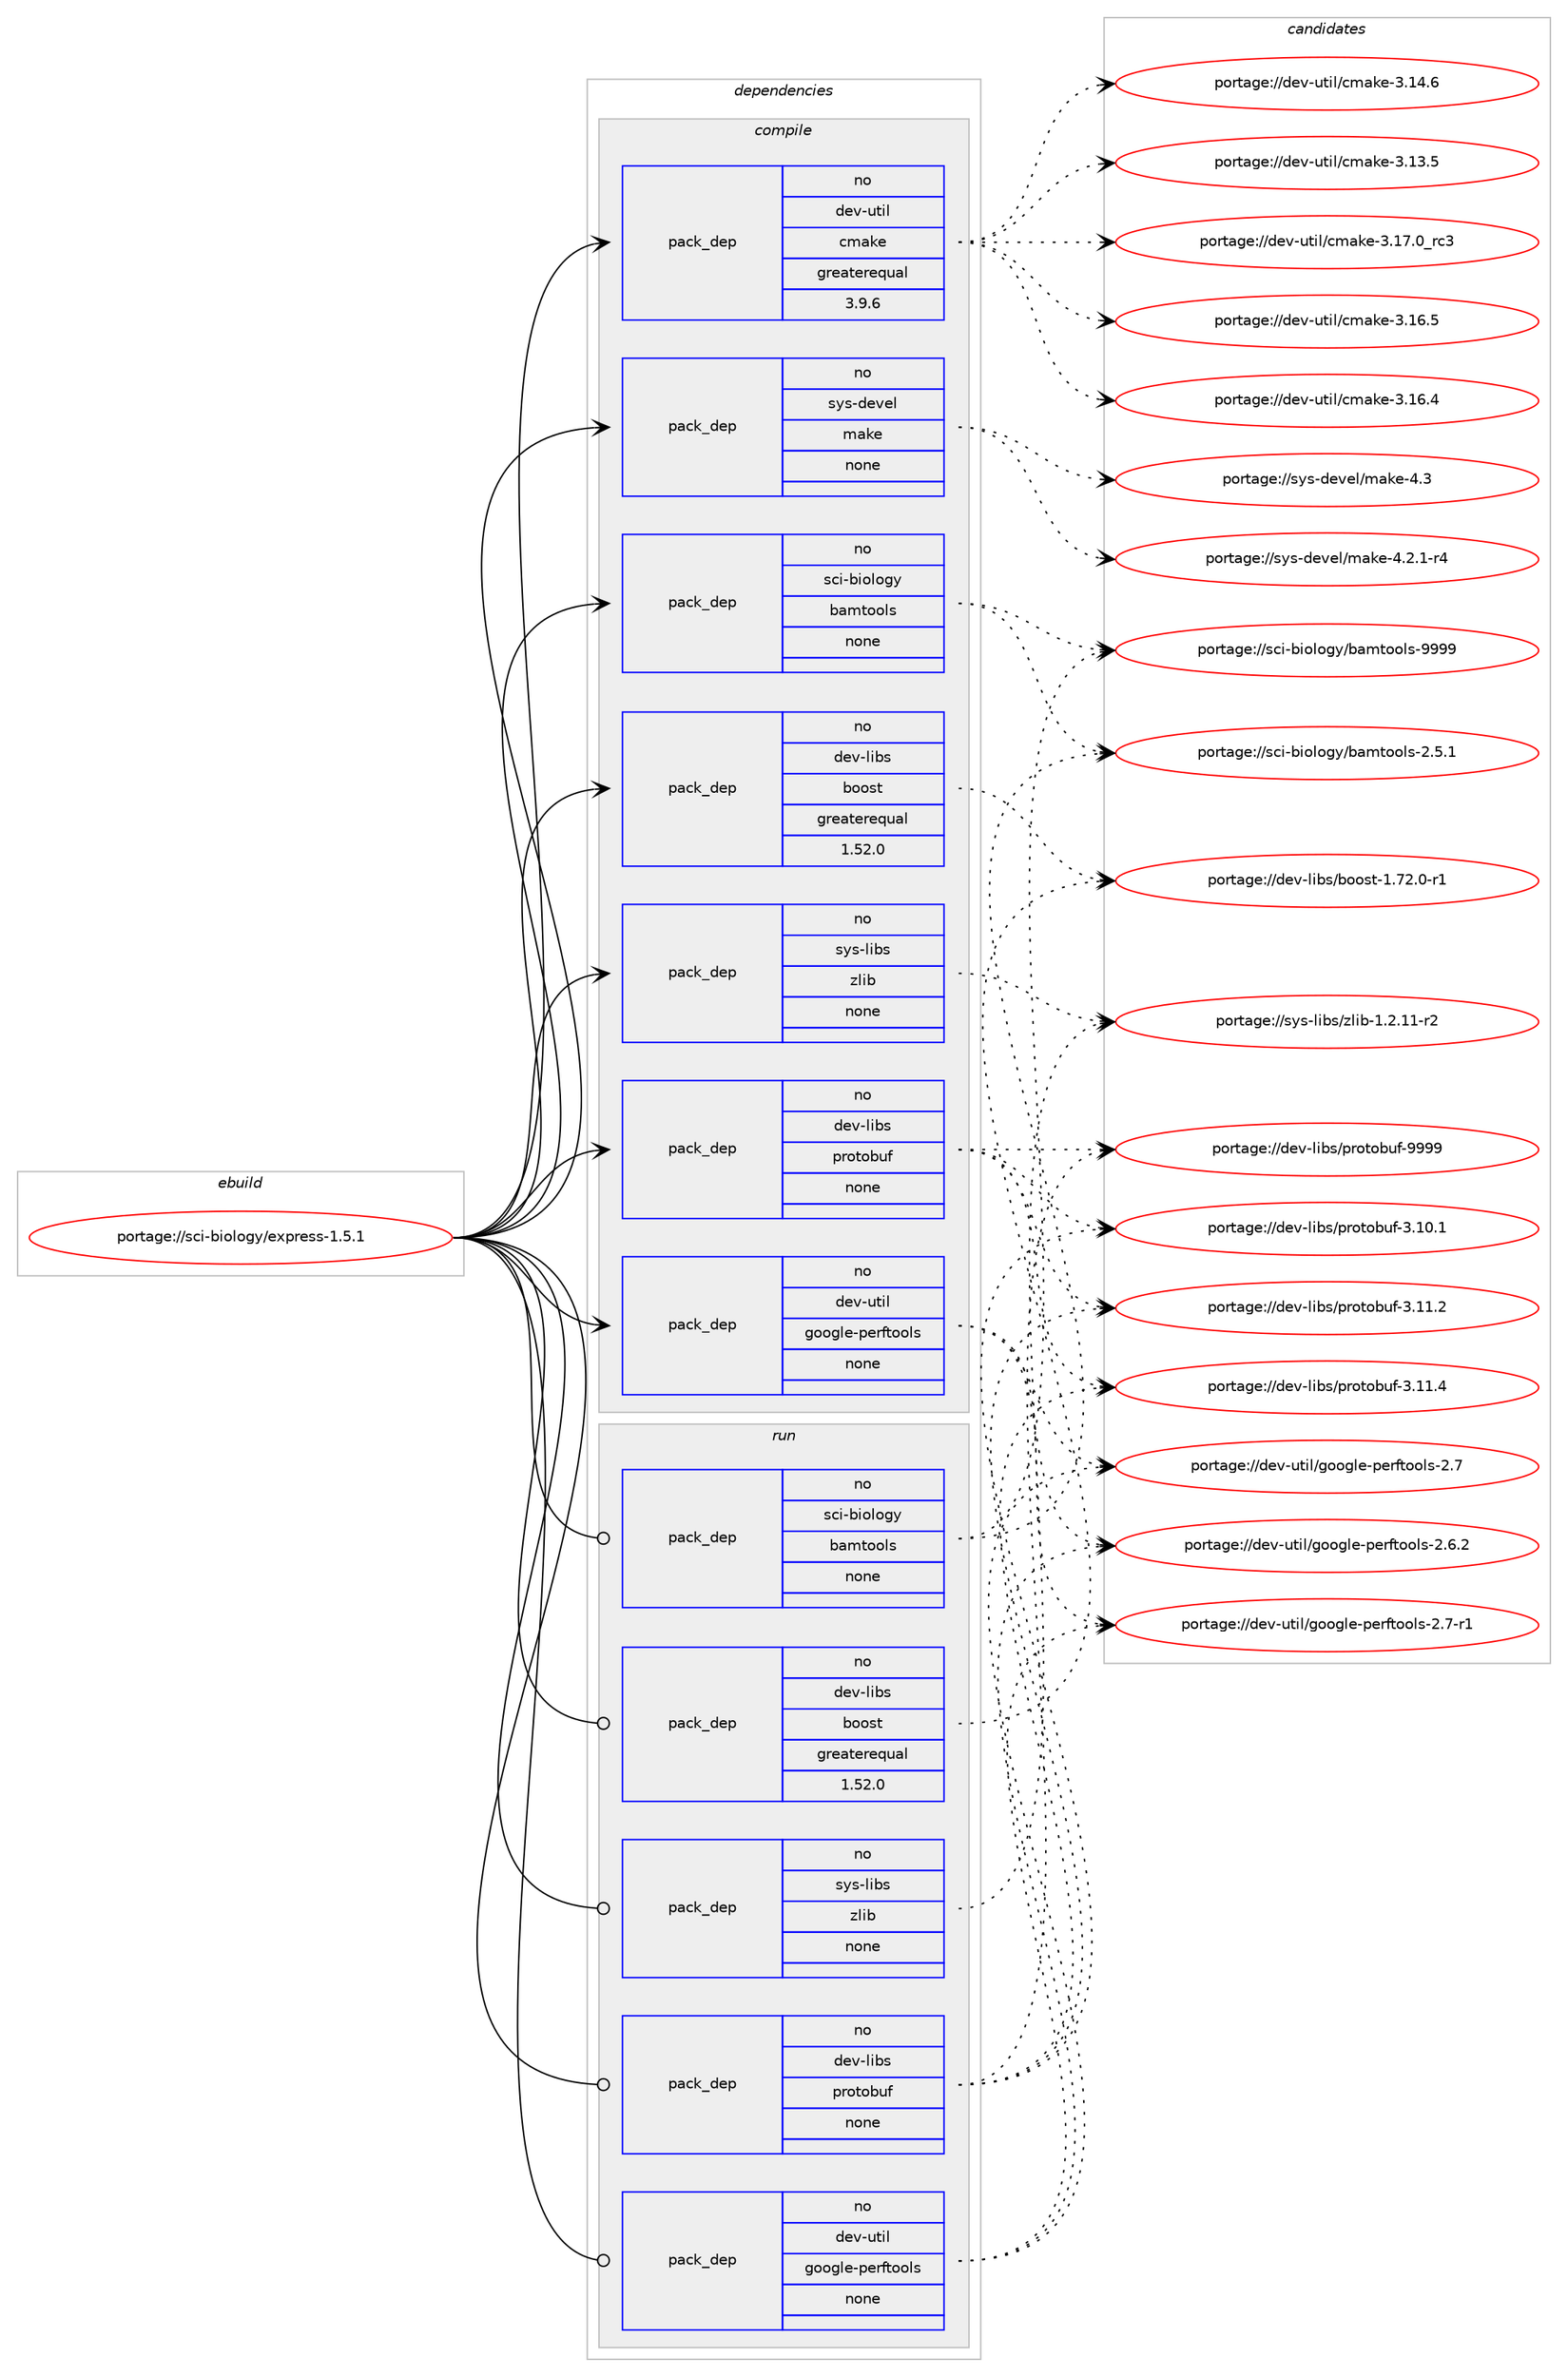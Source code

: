 digraph prolog {

# *************
# Graph options
# *************

newrank=true;
concentrate=true;
compound=true;
graph [rankdir=LR,fontname=Helvetica,fontsize=10,ranksep=1.5];#, ranksep=2.5, nodesep=0.2];
edge  [arrowhead=vee];
node  [fontname=Helvetica,fontsize=10];

# **********
# The ebuild
# **********

subgraph cluster_leftcol {
color=gray;
rank=same;
label=<<i>ebuild</i>>;
id [label="portage://sci-biology/express-1.5.1", color=red, width=4, href="../sci-biology/express-1.5.1.svg"];
}

# ****************
# The dependencies
# ****************

subgraph cluster_midcol {
color=gray;
label=<<i>dependencies</i>>;
subgraph cluster_compile {
fillcolor="#eeeeee";
style=filled;
label=<<i>compile</i>>;
subgraph pack34386 {
dependency42958 [label=<<TABLE BORDER="0" CELLBORDER="1" CELLSPACING="0" CELLPADDING="4" WIDTH="220"><TR><TD ROWSPAN="6" CELLPADDING="30">pack_dep</TD></TR><TR><TD WIDTH="110">no</TD></TR><TR><TD>dev-libs</TD></TR><TR><TD>boost</TD></TR><TR><TD>greaterequal</TD></TR><TR><TD>1.52.0</TD></TR></TABLE>>, shape=none, color=blue];
}
id:e -> dependency42958:w [weight=20,style="solid",arrowhead="vee"];
subgraph pack34387 {
dependency42959 [label=<<TABLE BORDER="0" CELLBORDER="1" CELLSPACING="0" CELLPADDING="4" WIDTH="220"><TR><TD ROWSPAN="6" CELLPADDING="30">pack_dep</TD></TR><TR><TD WIDTH="110">no</TD></TR><TR><TD>dev-libs</TD></TR><TR><TD>protobuf</TD></TR><TR><TD>none</TD></TR><TR><TD></TD></TR></TABLE>>, shape=none, color=blue];
}
id:e -> dependency42959:w [weight=20,style="solid",arrowhead="vee"];
subgraph pack34388 {
dependency42960 [label=<<TABLE BORDER="0" CELLBORDER="1" CELLSPACING="0" CELLPADDING="4" WIDTH="220"><TR><TD ROWSPAN="6" CELLPADDING="30">pack_dep</TD></TR><TR><TD WIDTH="110">no</TD></TR><TR><TD>dev-util</TD></TR><TR><TD>cmake</TD></TR><TR><TD>greaterequal</TD></TR><TR><TD>3.9.6</TD></TR></TABLE>>, shape=none, color=blue];
}
id:e -> dependency42960:w [weight=20,style="solid",arrowhead="vee"];
subgraph pack34389 {
dependency42961 [label=<<TABLE BORDER="0" CELLBORDER="1" CELLSPACING="0" CELLPADDING="4" WIDTH="220"><TR><TD ROWSPAN="6" CELLPADDING="30">pack_dep</TD></TR><TR><TD WIDTH="110">no</TD></TR><TR><TD>dev-util</TD></TR><TR><TD>google-perftools</TD></TR><TR><TD>none</TD></TR><TR><TD></TD></TR></TABLE>>, shape=none, color=blue];
}
id:e -> dependency42961:w [weight=20,style="solid",arrowhead="vee"];
subgraph pack34390 {
dependency42962 [label=<<TABLE BORDER="0" CELLBORDER="1" CELLSPACING="0" CELLPADDING="4" WIDTH="220"><TR><TD ROWSPAN="6" CELLPADDING="30">pack_dep</TD></TR><TR><TD WIDTH="110">no</TD></TR><TR><TD>sci-biology</TD></TR><TR><TD>bamtools</TD></TR><TR><TD>none</TD></TR><TR><TD></TD></TR></TABLE>>, shape=none, color=blue];
}
id:e -> dependency42962:w [weight=20,style="solid",arrowhead="vee"];
subgraph pack34391 {
dependency42963 [label=<<TABLE BORDER="0" CELLBORDER="1" CELLSPACING="0" CELLPADDING="4" WIDTH="220"><TR><TD ROWSPAN="6" CELLPADDING="30">pack_dep</TD></TR><TR><TD WIDTH="110">no</TD></TR><TR><TD>sys-devel</TD></TR><TR><TD>make</TD></TR><TR><TD>none</TD></TR><TR><TD></TD></TR></TABLE>>, shape=none, color=blue];
}
id:e -> dependency42963:w [weight=20,style="solid",arrowhead="vee"];
subgraph pack34392 {
dependency42964 [label=<<TABLE BORDER="0" CELLBORDER="1" CELLSPACING="0" CELLPADDING="4" WIDTH="220"><TR><TD ROWSPAN="6" CELLPADDING="30">pack_dep</TD></TR><TR><TD WIDTH="110">no</TD></TR><TR><TD>sys-libs</TD></TR><TR><TD>zlib</TD></TR><TR><TD>none</TD></TR><TR><TD></TD></TR></TABLE>>, shape=none, color=blue];
}
id:e -> dependency42964:w [weight=20,style="solid",arrowhead="vee"];
}
subgraph cluster_compileandrun {
fillcolor="#eeeeee";
style=filled;
label=<<i>compile and run</i>>;
}
subgraph cluster_run {
fillcolor="#eeeeee";
style=filled;
label=<<i>run</i>>;
subgraph pack34393 {
dependency42965 [label=<<TABLE BORDER="0" CELLBORDER="1" CELLSPACING="0" CELLPADDING="4" WIDTH="220"><TR><TD ROWSPAN="6" CELLPADDING="30">pack_dep</TD></TR><TR><TD WIDTH="110">no</TD></TR><TR><TD>dev-libs</TD></TR><TR><TD>boost</TD></TR><TR><TD>greaterequal</TD></TR><TR><TD>1.52.0</TD></TR></TABLE>>, shape=none, color=blue];
}
id:e -> dependency42965:w [weight=20,style="solid",arrowhead="odot"];
subgraph pack34394 {
dependency42966 [label=<<TABLE BORDER="0" CELLBORDER="1" CELLSPACING="0" CELLPADDING="4" WIDTH="220"><TR><TD ROWSPAN="6" CELLPADDING="30">pack_dep</TD></TR><TR><TD WIDTH="110">no</TD></TR><TR><TD>dev-libs</TD></TR><TR><TD>protobuf</TD></TR><TR><TD>none</TD></TR><TR><TD></TD></TR></TABLE>>, shape=none, color=blue];
}
id:e -> dependency42966:w [weight=20,style="solid",arrowhead="odot"];
subgraph pack34395 {
dependency42967 [label=<<TABLE BORDER="0" CELLBORDER="1" CELLSPACING="0" CELLPADDING="4" WIDTH="220"><TR><TD ROWSPAN="6" CELLPADDING="30">pack_dep</TD></TR><TR><TD WIDTH="110">no</TD></TR><TR><TD>dev-util</TD></TR><TR><TD>google-perftools</TD></TR><TR><TD>none</TD></TR><TR><TD></TD></TR></TABLE>>, shape=none, color=blue];
}
id:e -> dependency42967:w [weight=20,style="solid",arrowhead="odot"];
subgraph pack34396 {
dependency42968 [label=<<TABLE BORDER="0" CELLBORDER="1" CELLSPACING="0" CELLPADDING="4" WIDTH="220"><TR><TD ROWSPAN="6" CELLPADDING="30">pack_dep</TD></TR><TR><TD WIDTH="110">no</TD></TR><TR><TD>sci-biology</TD></TR><TR><TD>bamtools</TD></TR><TR><TD>none</TD></TR><TR><TD></TD></TR></TABLE>>, shape=none, color=blue];
}
id:e -> dependency42968:w [weight=20,style="solid",arrowhead="odot"];
subgraph pack34397 {
dependency42969 [label=<<TABLE BORDER="0" CELLBORDER="1" CELLSPACING="0" CELLPADDING="4" WIDTH="220"><TR><TD ROWSPAN="6" CELLPADDING="30">pack_dep</TD></TR><TR><TD WIDTH="110">no</TD></TR><TR><TD>sys-libs</TD></TR><TR><TD>zlib</TD></TR><TR><TD>none</TD></TR><TR><TD></TD></TR></TABLE>>, shape=none, color=blue];
}
id:e -> dependency42969:w [weight=20,style="solid",arrowhead="odot"];
}
}

# **************
# The candidates
# **************

subgraph cluster_choices {
rank=same;
color=gray;
label=<<i>candidates</i>>;

subgraph choice34386 {
color=black;
nodesep=1;
choice10010111845108105981154798111111115116454946555046484511449 [label="portage://dev-libs/boost-1.72.0-r1", color=red, width=4,href="../dev-libs/boost-1.72.0-r1.svg"];
dependency42958:e -> choice10010111845108105981154798111111115116454946555046484511449:w [style=dotted,weight="100"];
}
subgraph choice34387 {
color=black;
nodesep=1;
choice100101118451081059811547112114111116111981171024557575757 [label="portage://dev-libs/protobuf-9999", color=red, width=4,href="../dev-libs/protobuf-9999.svg"];
choice1001011184510810598115471121141111161119811710245514649494652 [label="portage://dev-libs/protobuf-3.11.4", color=red, width=4,href="../dev-libs/protobuf-3.11.4.svg"];
choice1001011184510810598115471121141111161119811710245514649494650 [label="portage://dev-libs/protobuf-3.11.2", color=red, width=4,href="../dev-libs/protobuf-3.11.2.svg"];
choice1001011184510810598115471121141111161119811710245514649484649 [label="portage://dev-libs/protobuf-3.10.1", color=red, width=4,href="../dev-libs/protobuf-3.10.1.svg"];
dependency42959:e -> choice100101118451081059811547112114111116111981171024557575757:w [style=dotted,weight="100"];
dependency42959:e -> choice1001011184510810598115471121141111161119811710245514649494652:w [style=dotted,weight="100"];
dependency42959:e -> choice1001011184510810598115471121141111161119811710245514649494650:w [style=dotted,weight="100"];
dependency42959:e -> choice1001011184510810598115471121141111161119811710245514649484649:w [style=dotted,weight="100"];
}
subgraph choice34388 {
color=black;
nodesep=1;
choice1001011184511711610510847991099710710145514649554648951149951 [label="portage://dev-util/cmake-3.17.0_rc3", color=red, width=4,href="../dev-util/cmake-3.17.0_rc3.svg"];
choice1001011184511711610510847991099710710145514649544653 [label="portage://dev-util/cmake-3.16.5", color=red, width=4,href="../dev-util/cmake-3.16.5.svg"];
choice1001011184511711610510847991099710710145514649544652 [label="portage://dev-util/cmake-3.16.4", color=red, width=4,href="../dev-util/cmake-3.16.4.svg"];
choice1001011184511711610510847991099710710145514649524654 [label="portage://dev-util/cmake-3.14.6", color=red, width=4,href="../dev-util/cmake-3.14.6.svg"];
choice1001011184511711610510847991099710710145514649514653 [label="portage://dev-util/cmake-3.13.5", color=red, width=4,href="../dev-util/cmake-3.13.5.svg"];
dependency42960:e -> choice1001011184511711610510847991099710710145514649554648951149951:w [style=dotted,weight="100"];
dependency42960:e -> choice1001011184511711610510847991099710710145514649544653:w [style=dotted,weight="100"];
dependency42960:e -> choice1001011184511711610510847991099710710145514649544652:w [style=dotted,weight="100"];
dependency42960:e -> choice1001011184511711610510847991099710710145514649524654:w [style=dotted,weight="100"];
dependency42960:e -> choice1001011184511711610510847991099710710145514649514653:w [style=dotted,weight="100"];
}
subgraph choice34389 {
color=black;
nodesep=1;
choice100101118451171161051084710311111110310810145112101114102116111111108115455046554511449 [label="portage://dev-util/google-perftools-2.7-r1", color=red, width=4,href="../dev-util/google-perftools-2.7-r1.svg"];
choice10010111845117116105108471031111111031081014511210111410211611111110811545504655 [label="portage://dev-util/google-perftools-2.7", color=red, width=4,href="../dev-util/google-perftools-2.7.svg"];
choice100101118451171161051084710311111110310810145112101114102116111111108115455046544650 [label="portage://dev-util/google-perftools-2.6.2", color=red, width=4,href="../dev-util/google-perftools-2.6.2.svg"];
dependency42961:e -> choice100101118451171161051084710311111110310810145112101114102116111111108115455046554511449:w [style=dotted,weight="100"];
dependency42961:e -> choice10010111845117116105108471031111111031081014511210111410211611111110811545504655:w [style=dotted,weight="100"];
dependency42961:e -> choice100101118451171161051084710311111110310810145112101114102116111111108115455046544650:w [style=dotted,weight="100"];
}
subgraph choice34390 {
color=black;
nodesep=1;
choice1159910545981051111081111031214798971091161111111081154557575757 [label="portage://sci-biology/bamtools-9999", color=red, width=4,href="../sci-biology/bamtools-9999.svg"];
choice115991054598105111108111103121479897109116111111108115455046534649 [label="portage://sci-biology/bamtools-2.5.1", color=red, width=4,href="../sci-biology/bamtools-2.5.1.svg"];
dependency42962:e -> choice1159910545981051111081111031214798971091161111111081154557575757:w [style=dotted,weight="100"];
dependency42962:e -> choice115991054598105111108111103121479897109116111111108115455046534649:w [style=dotted,weight="100"];
}
subgraph choice34391 {
color=black;
nodesep=1;
choice11512111545100101118101108471099710710145524651 [label="portage://sys-devel/make-4.3", color=red, width=4,href="../sys-devel/make-4.3.svg"];
choice1151211154510010111810110847109971071014552465046494511452 [label="portage://sys-devel/make-4.2.1-r4", color=red, width=4,href="../sys-devel/make-4.2.1-r4.svg"];
dependency42963:e -> choice11512111545100101118101108471099710710145524651:w [style=dotted,weight="100"];
dependency42963:e -> choice1151211154510010111810110847109971071014552465046494511452:w [style=dotted,weight="100"];
}
subgraph choice34392 {
color=black;
nodesep=1;
choice11512111545108105981154712210810598454946504649494511450 [label="portage://sys-libs/zlib-1.2.11-r2", color=red, width=4,href="../sys-libs/zlib-1.2.11-r2.svg"];
dependency42964:e -> choice11512111545108105981154712210810598454946504649494511450:w [style=dotted,weight="100"];
}
subgraph choice34393 {
color=black;
nodesep=1;
choice10010111845108105981154798111111115116454946555046484511449 [label="portage://dev-libs/boost-1.72.0-r1", color=red, width=4,href="../dev-libs/boost-1.72.0-r1.svg"];
dependency42965:e -> choice10010111845108105981154798111111115116454946555046484511449:w [style=dotted,weight="100"];
}
subgraph choice34394 {
color=black;
nodesep=1;
choice100101118451081059811547112114111116111981171024557575757 [label="portage://dev-libs/protobuf-9999", color=red, width=4,href="../dev-libs/protobuf-9999.svg"];
choice1001011184510810598115471121141111161119811710245514649494652 [label="portage://dev-libs/protobuf-3.11.4", color=red, width=4,href="../dev-libs/protobuf-3.11.4.svg"];
choice1001011184510810598115471121141111161119811710245514649494650 [label="portage://dev-libs/protobuf-3.11.2", color=red, width=4,href="../dev-libs/protobuf-3.11.2.svg"];
choice1001011184510810598115471121141111161119811710245514649484649 [label="portage://dev-libs/protobuf-3.10.1", color=red, width=4,href="../dev-libs/protobuf-3.10.1.svg"];
dependency42966:e -> choice100101118451081059811547112114111116111981171024557575757:w [style=dotted,weight="100"];
dependency42966:e -> choice1001011184510810598115471121141111161119811710245514649494652:w [style=dotted,weight="100"];
dependency42966:e -> choice1001011184510810598115471121141111161119811710245514649494650:w [style=dotted,weight="100"];
dependency42966:e -> choice1001011184510810598115471121141111161119811710245514649484649:w [style=dotted,weight="100"];
}
subgraph choice34395 {
color=black;
nodesep=1;
choice100101118451171161051084710311111110310810145112101114102116111111108115455046554511449 [label="portage://dev-util/google-perftools-2.7-r1", color=red, width=4,href="../dev-util/google-perftools-2.7-r1.svg"];
choice10010111845117116105108471031111111031081014511210111410211611111110811545504655 [label="portage://dev-util/google-perftools-2.7", color=red, width=4,href="../dev-util/google-perftools-2.7.svg"];
choice100101118451171161051084710311111110310810145112101114102116111111108115455046544650 [label="portage://dev-util/google-perftools-2.6.2", color=red, width=4,href="../dev-util/google-perftools-2.6.2.svg"];
dependency42967:e -> choice100101118451171161051084710311111110310810145112101114102116111111108115455046554511449:w [style=dotted,weight="100"];
dependency42967:e -> choice10010111845117116105108471031111111031081014511210111410211611111110811545504655:w [style=dotted,weight="100"];
dependency42967:e -> choice100101118451171161051084710311111110310810145112101114102116111111108115455046544650:w [style=dotted,weight="100"];
}
subgraph choice34396 {
color=black;
nodesep=1;
choice1159910545981051111081111031214798971091161111111081154557575757 [label="portage://sci-biology/bamtools-9999", color=red, width=4,href="../sci-biology/bamtools-9999.svg"];
choice115991054598105111108111103121479897109116111111108115455046534649 [label="portage://sci-biology/bamtools-2.5.1", color=red, width=4,href="../sci-biology/bamtools-2.5.1.svg"];
dependency42968:e -> choice1159910545981051111081111031214798971091161111111081154557575757:w [style=dotted,weight="100"];
dependency42968:e -> choice115991054598105111108111103121479897109116111111108115455046534649:w [style=dotted,weight="100"];
}
subgraph choice34397 {
color=black;
nodesep=1;
choice11512111545108105981154712210810598454946504649494511450 [label="portage://sys-libs/zlib-1.2.11-r2", color=red, width=4,href="../sys-libs/zlib-1.2.11-r2.svg"];
dependency42969:e -> choice11512111545108105981154712210810598454946504649494511450:w [style=dotted,weight="100"];
}
}

}
